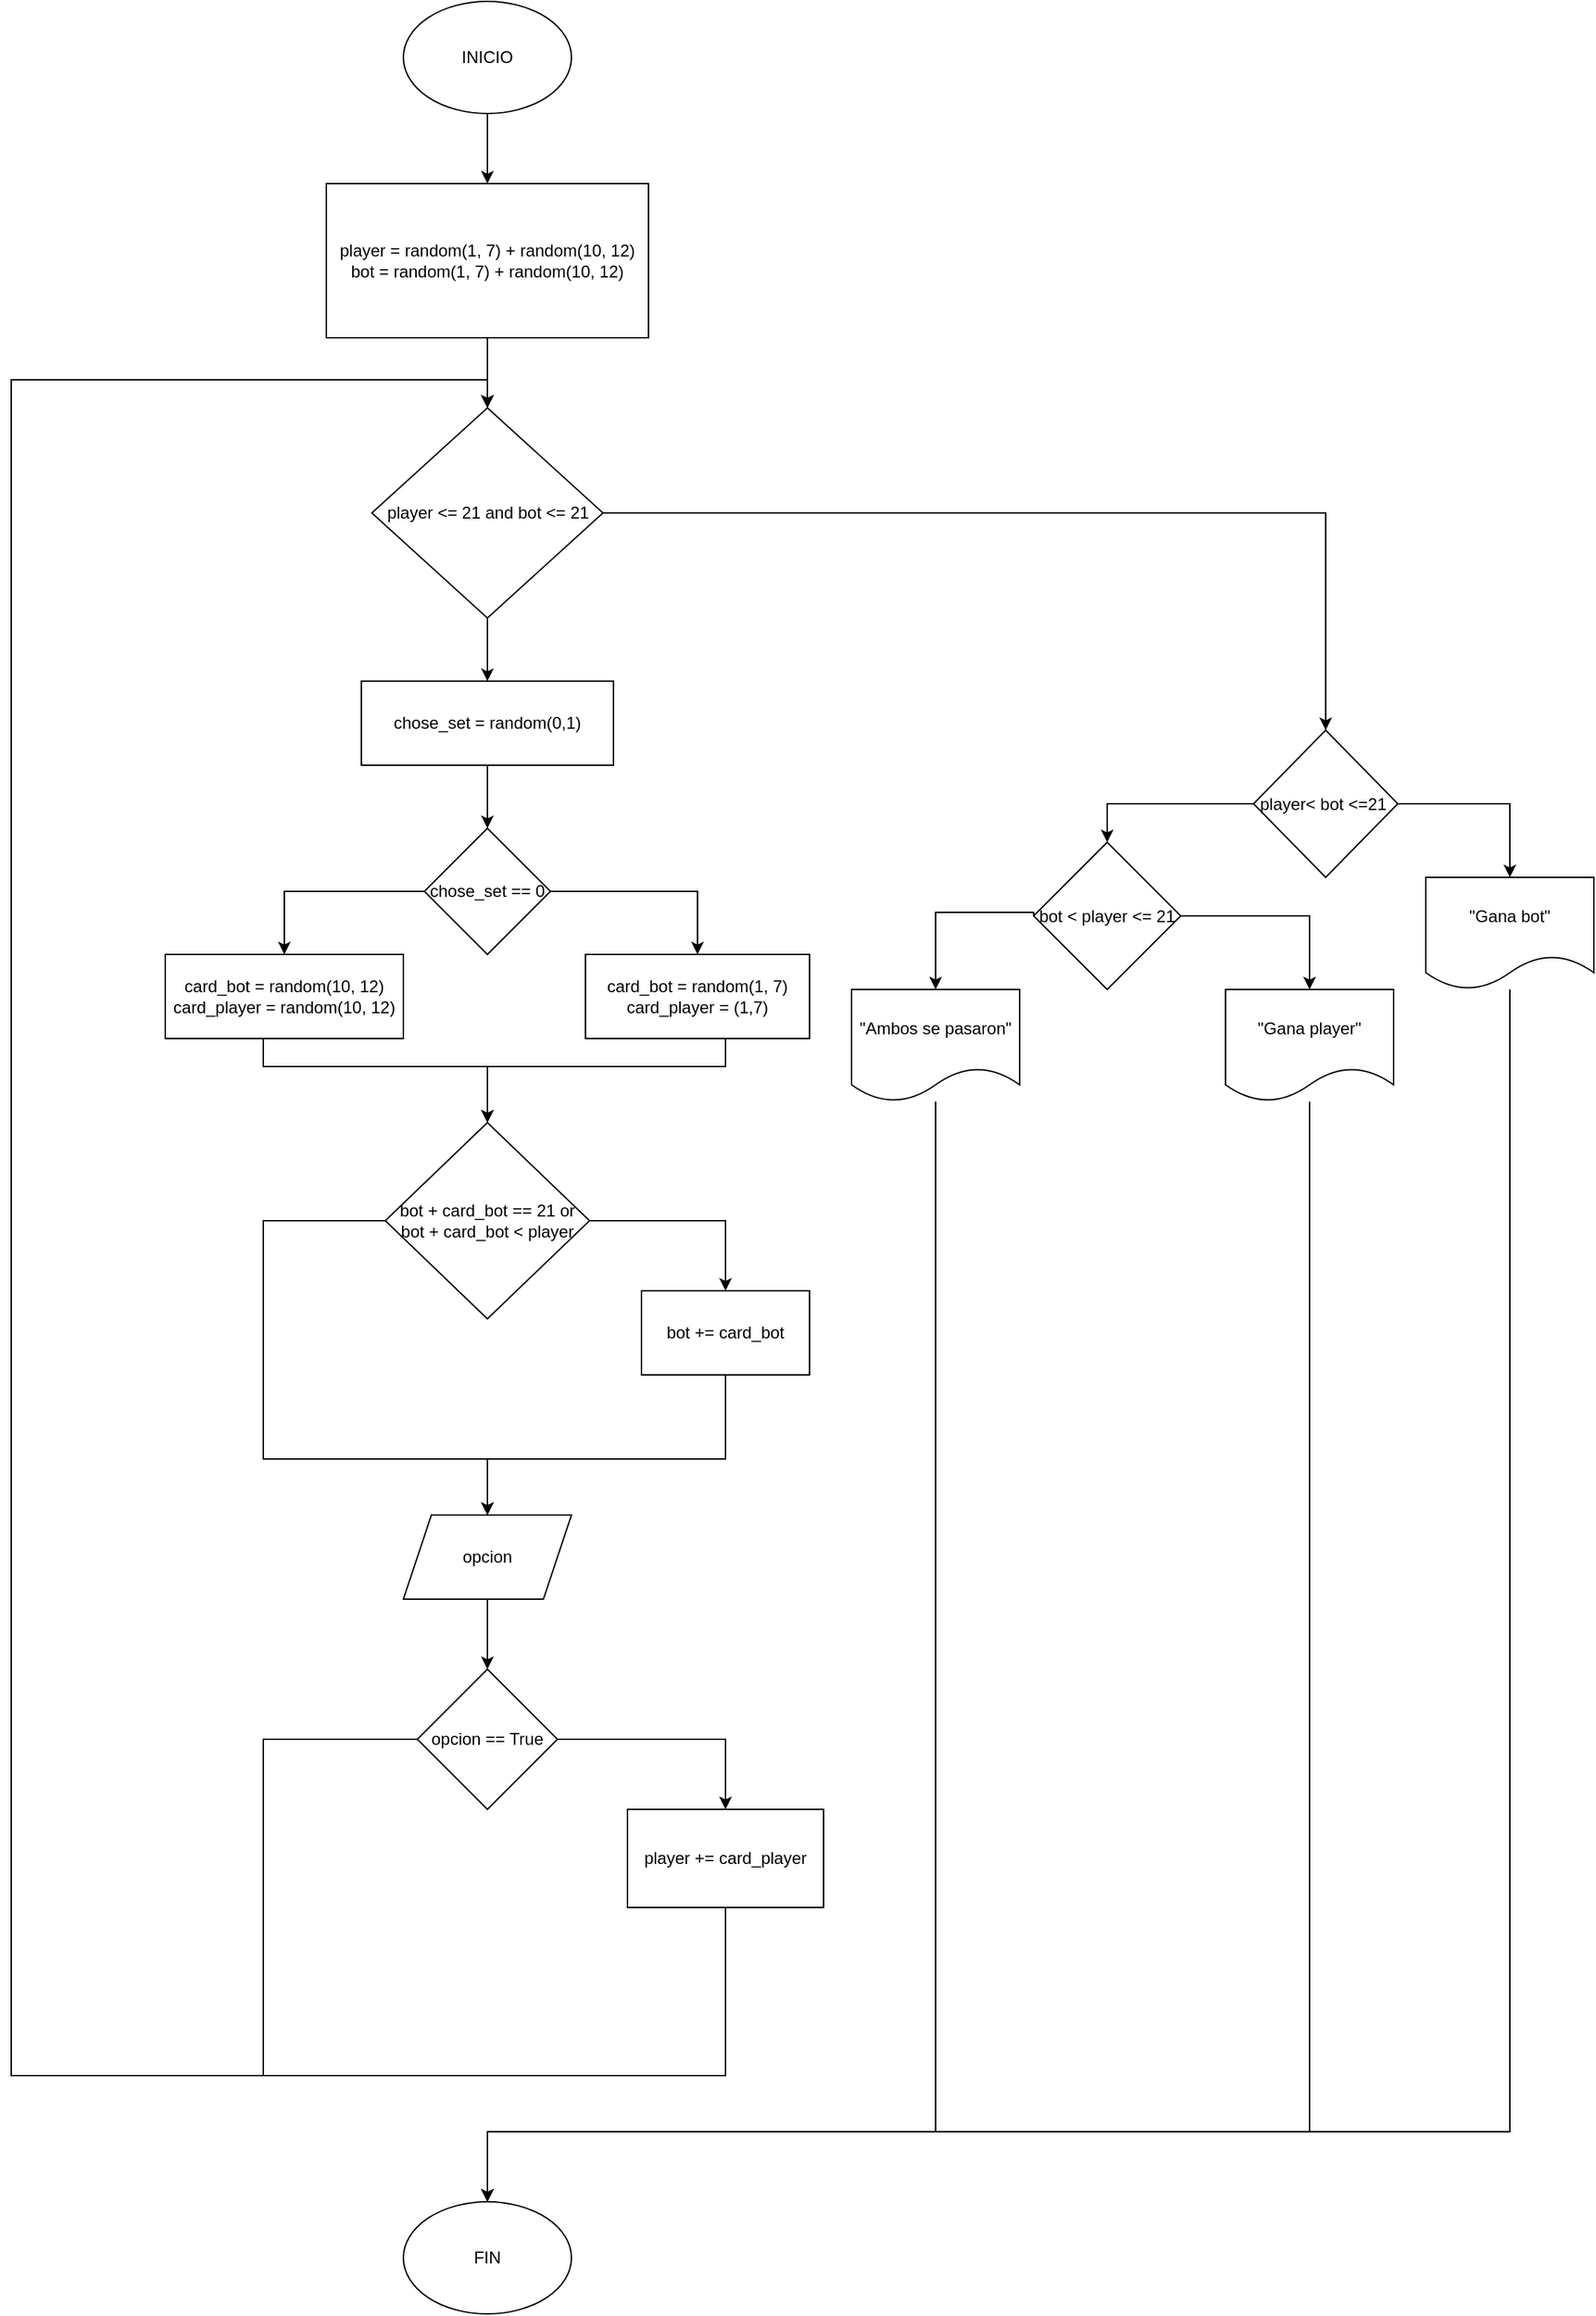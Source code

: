 <mxfile version="20.3.0" type="device"><diagram id="9Bl_o-Oipk28szE_KWM9" name="Página-1"><mxGraphModel dx="659" dy="807" grid="1" gridSize="10" guides="1" tooltips="1" connect="1" arrows="1" fold="1" page="1" pageScale="1" pageWidth="827" pageHeight="1169" math="0" shadow="0"><root><mxCell id="0"/><mxCell id="1" parent="0"/><mxCell id="8hgEKGTPNs8jptuTgFYu-3" style="edgeStyle=orthogonalEdgeStyle;rounded=0;orthogonalLoop=1;jettySize=auto;html=1;" parent="1" source="8hgEKGTPNs8jptuTgFYu-1" target="8hgEKGTPNs8jptuTgFYu-2" edge="1"><mxGeometry relative="1" as="geometry"/></mxCell><mxCell id="8hgEKGTPNs8jptuTgFYu-1" value="INICIO" style="ellipse;whiteSpace=wrap;html=1;" parent="1" vertex="1"><mxGeometry x="300" y="40" width="120" height="80" as="geometry"/></mxCell><mxCell id="8hgEKGTPNs8jptuTgFYu-5" style="edgeStyle=orthogonalEdgeStyle;rounded=0;orthogonalLoop=1;jettySize=auto;html=1;" parent="1" source="8hgEKGTPNs8jptuTgFYu-2" target="8hgEKGTPNs8jptuTgFYu-4" edge="1"><mxGeometry relative="1" as="geometry"/></mxCell><mxCell id="8hgEKGTPNs8jptuTgFYu-2" value="player = random(1, 7) + random(10, 12)&lt;br&gt;bot = random(1, 7) + random(10, 12)" style="rounded=0;whiteSpace=wrap;html=1;" parent="1" vertex="1"><mxGeometry x="245" y="170" width="230" height="110" as="geometry"/></mxCell><mxCell id="8hgEKGTPNs8jptuTgFYu-7" value="" style="edgeStyle=orthogonalEdgeStyle;rounded=0;orthogonalLoop=1;jettySize=auto;html=1;" parent="1" source="8hgEKGTPNs8jptuTgFYu-4" target="8hgEKGTPNs8jptuTgFYu-11" edge="1"><mxGeometry relative="1" as="geometry"><mxPoint x="360" y="525" as="targetPoint"/></mxGeometry></mxCell><mxCell id="qBKHSp6yqOX-gEyhj69a-23" value="" style="edgeStyle=orthogonalEdgeStyle;rounded=0;orthogonalLoop=1;jettySize=auto;html=1;entryX=0.5;entryY=0;entryDx=0;entryDy=0;" edge="1" parent="1" source="8hgEKGTPNs8jptuTgFYu-4" target="qBKHSp6yqOX-gEyhj69a-24"><mxGeometry relative="1" as="geometry"><mxPoint x="710" y="560" as="targetPoint"/></mxGeometry></mxCell><mxCell id="8hgEKGTPNs8jptuTgFYu-4" value="player &amp;lt;= 21 and bot &amp;lt;= 21" style="rhombus;whiteSpace=wrap;html=1;" parent="1" vertex="1"><mxGeometry x="277.5" y="330" width="165" height="150" as="geometry"/></mxCell><mxCell id="8hgEKGTPNs8jptuTgFYu-13" style="edgeStyle=orthogonalEdgeStyle;rounded=0;orthogonalLoop=1;jettySize=auto;html=1;" parent="1" source="8hgEKGTPNs8jptuTgFYu-11" target="qBKHSp6yqOX-gEyhj69a-1" edge="1"><mxGeometry relative="1" as="geometry"><mxPoint x="360" y="640" as="targetPoint"/></mxGeometry></mxCell><mxCell id="8hgEKGTPNs8jptuTgFYu-11" value="chose_set = random(0,1)" style="rounded=0;whiteSpace=wrap;html=1;" parent="1" vertex="1"><mxGeometry x="270" y="525" width="180" height="60" as="geometry"/></mxCell><mxCell id="qBKHSp6yqOX-gEyhj69a-3" value="" style="edgeStyle=orthogonalEdgeStyle;rounded=0;orthogonalLoop=1;jettySize=auto;html=1;entryX=0.5;entryY=0;entryDx=0;entryDy=0;" edge="1" parent="1" source="qBKHSp6yqOX-gEyhj69a-1" target="qBKHSp6yqOX-gEyhj69a-2"><mxGeometry relative="1" as="geometry"/></mxCell><mxCell id="qBKHSp6yqOX-gEyhj69a-5" value="" style="edgeStyle=orthogonalEdgeStyle;rounded=0;orthogonalLoop=1;jettySize=auto;html=1;entryX=0.5;entryY=0;entryDx=0;entryDy=0;" edge="1" parent="1" source="qBKHSp6yqOX-gEyhj69a-1" target="qBKHSp6yqOX-gEyhj69a-4"><mxGeometry relative="1" as="geometry"/></mxCell><mxCell id="qBKHSp6yqOX-gEyhj69a-1" value="chose_set == 0" style="rhombus;whiteSpace=wrap;html=1;" vertex="1" parent="1"><mxGeometry x="315" y="630" width="90" height="90" as="geometry"/></mxCell><mxCell id="qBKHSp6yqOX-gEyhj69a-8" style="edgeStyle=orthogonalEdgeStyle;rounded=0;orthogonalLoop=1;jettySize=auto;html=1;" edge="1" parent="1" source="qBKHSp6yqOX-gEyhj69a-2" target="qBKHSp6yqOX-gEyhj69a-6"><mxGeometry relative="1" as="geometry"><Array as="points"><mxPoint x="530" y="800"/><mxPoint x="360" y="800"/></Array></mxGeometry></mxCell><mxCell id="qBKHSp6yqOX-gEyhj69a-2" value="card_bot = random(1, 7)&lt;br&gt;card_player = (1,7)" style="whiteSpace=wrap;html=1;" vertex="1" parent="1"><mxGeometry x="430" y="720" width="160" height="60" as="geometry"/></mxCell><mxCell id="qBKHSp6yqOX-gEyhj69a-7" style="edgeStyle=orthogonalEdgeStyle;rounded=0;orthogonalLoop=1;jettySize=auto;html=1;entryX=0.5;entryY=0;entryDx=0;entryDy=0;" edge="1" parent="1" source="qBKHSp6yqOX-gEyhj69a-4" target="qBKHSp6yqOX-gEyhj69a-6"><mxGeometry relative="1" as="geometry"><Array as="points"><mxPoint x="200" y="800"/><mxPoint x="360" y="800"/></Array></mxGeometry></mxCell><mxCell id="qBKHSp6yqOX-gEyhj69a-4" value="card_bot = random(10, 12)&lt;br&gt;card_player = random(10, 12)" style="whiteSpace=wrap;html=1;" vertex="1" parent="1"><mxGeometry x="130" y="720" width="170" height="60" as="geometry"/></mxCell><mxCell id="qBKHSp6yqOX-gEyhj69a-10" value="" style="edgeStyle=orthogonalEdgeStyle;rounded=0;orthogonalLoop=1;jettySize=auto;html=1;entryX=0.5;entryY=0;entryDx=0;entryDy=0;" edge="1" parent="1" source="qBKHSp6yqOX-gEyhj69a-6" target="qBKHSp6yqOX-gEyhj69a-9"><mxGeometry relative="1" as="geometry"/></mxCell><mxCell id="qBKHSp6yqOX-gEyhj69a-13" style="edgeStyle=orthogonalEdgeStyle;rounded=0;orthogonalLoop=1;jettySize=auto;html=1;entryX=0.5;entryY=0;entryDx=0;entryDy=0;exitX=0;exitY=0.5;exitDx=0;exitDy=0;" edge="1" parent="1" source="qBKHSp6yqOX-gEyhj69a-6" target="qBKHSp6yqOX-gEyhj69a-12"><mxGeometry relative="1" as="geometry"><Array as="points"><mxPoint x="200" y="910"/><mxPoint x="200" y="1080"/><mxPoint x="360" y="1080"/></Array></mxGeometry></mxCell><mxCell id="qBKHSp6yqOX-gEyhj69a-6" value="bot + card_bot == 21 or bot + card_bot &amp;lt; player" style="rhombus;whiteSpace=wrap;html=1;" vertex="1" parent="1"><mxGeometry x="287.09" y="840" width="145.83" height="140" as="geometry"/></mxCell><mxCell id="qBKHSp6yqOX-gEyhj69a-14" style="edgeStyle=orthogonalEdgeStyle;rounded=0;orthogonalLoop=1;jettySize=auto;html=1;" edge="1" parent="1" source="qBKHSp6yqOX-gEyhj69a-9" target="qBKHSp6yqOX-gEyhj69a-12"><mxGeometry relative="1" as="geometry"><Array as="points"><mxPoint x="530" y="1080"/><mxPoint x="360" y="1080"/></Array></mxGeometry></mxCell><mxCell id="qBKHSp6yqOX-gEyhj69a-9" value="bot += card_bot" style="whiteSpace=wrap;html=1;" vertex="1" parent="1"><mxGeometry x="470" y="960" width="120" height="60" as="geometry"/></mxCell><mxCell id="qBKHSp6yqOX-gEyhj69a-16" style="edgeStyle=orthogonalEdgeStyle;rounded=0;orthogonalLoop=1;jettySize=auto;html=1;entryX=0.5;entryY=0;entryDx=0;entryDy=0;" edge="1" parent="1" source="qBKHSp6yqOX-gEyhj69a-12" target="qBKHSp6yqOX-gEyhj69a-15"><mxGeometry relative="1" as="geometry"/></mxCell><mxCell id="qBKHSp6yqOX-gEyhj69a-12" value="opcion" style="shape=parallelogram;perimeter=parallelogramPerimeter;whiteSpace=wrap;html=1;fixedSize=1;" vertex="1" parent="1"><mxGeometry x="300" y="1120" width="120" height="60" as="geometry"/></mxCell><mxCell id="qBKHSp6yqOX-gEyhj69a-18" value="" style="edgeStyle=orthogonalEdgeStyle;rounded=0;orthogonalLoop=1;jettySize=auto;html=1;entryX=0.5;entryY=0;entryDx=0;entryDy=0;" edge="1" parent="1" source="qBKHSp6yqOX-gEyhj69a-15" target="qBKHSp6yqOX-gEyhj69a-17"><mxGeometry relative="1" as="geometry"/></mxCell><mxCell id="qBKHSp6yqOX-gEyhj69a-19" style="edgeStyle=orthogonalEdgeStyle;rounded=0;orthogonalLoop=1;jettySize=auto;html=1;entryX=0.5;entryY=0;entryDx=0;entryDy=0;" edge="1" parent="1" source="qBKHSp6yqOX-gEyhj69a-15" target="8hgEKGTPNs8jptuTgFYu-4"><mxGeometry relative="1" as="geometry"><Array as="points"><mxPoint x="200" y="1280"/><mxPoint x="200" y="1520"/><mxPoint x="20" y="1520"/><mxPoint x="20" y="310"/><mxPoint x="360" y="310"/></Array></mxGeometry></mxCell><mxCell id="qBKHSp6yqOX-gEyhj69a-15" value="opcion == True" style="rhombus;whiteSpace=wrap;html=1;" vertex="1" parent="1"><mxGeometry x="310" y="1230" width="100" height="100" as="geometry"/></mxCell><mxCell id="qBKHSp6yqOX-gEyhj69a-20" style="edgeStyle=orthogonalEdgeStyle;rounded=0;orthogonalLoop=1;jettySize=auto;html=1;entryX=0.5;entryY=0;entryDx=0;entryDy=0;" edge="1" parent="1" source="qBKHSp6yqOX-gEyhj69a-17" target="8hgEKGTPNs8jptuTgFYu-4"><mxGeometry relative="1" as="geometry"><Array as="points"><mxPoint x="530" y="1520"/><mxPoint x="20" y="1520"/><mxPoint x="20" y="310"/><mxPoint x="360" y="310"/></Array></mxGeometry></mxCell><mxCell id="qBKHSp6yqOX-gEyhj69a-17" value="player += card_player" style="whiteSpace=wrap;html=1;" vertex="1" parent="1"><mxGeometry x="460" y="1330" width="140" height="70" as="geometry"/></mxCell><mxCell id="qBKHSp6yqOX-gEyhj69a-21" value="FIN" style="ellipse;whiteSpace=wrap;html=1;" vertex="1" parent="1"><mxGeometry x="300" y="1610" width="120" height="80" as="geometry"/></mxCell><mxCell id="qBKHSp6yqOX-gEyhj69a-26" value="" style="edgeStyle=orthogonalEdgeStyle;rounded=0;orthogonalLoop=1;jettySize=auto;html=1;entryX=0.5;entryY=0;entryDx=0;entryDy=0;" edge="1" parent="1" source="qBKHSp6yqOX-gEyhj69a-24" target="qBKHSp6yqOX-gEyhj69a-25"><mxGeometry relative="1" as="geometry"/></mxCell><mxCell id="qBKHSp6yqOX-gEyhj69a-28" value="" style="edgeStyle=orthogonalEdgeStyle;rounded=0;orthogonalLoop=1;jettySize=auto;html=1;entryX=0.5;entryY=0;entryDx=0;entryDy=0;" edge="1" parent="1" source="qBKHSp6yqOX-gEyhj69a-24" target="qBKHSp6yqOX-gEyhj69a-27"><mxGeometry relative="1" as="geometry"/></mxCell><mxCell id="qBKHSp6yqOX-gEyhj69a-24" value="player&amp;lt; bot &amp;lt;=21&amp;nbsp;" style="rhombus;whiteSpace=wrap;html=1;" vertex="1" parent="1"><mxGeometry x="907" y="560" width="103" height="105" as="geometry"/></mxCell><mxCell id="qBKHSp6yqOX-gEyhj69a-35" style="edgeStyle=orthogonalEdgeStyle;rounded=0;orthogonalLoop=1;jettySize=auto;html=1;entryX=0.5;entryY=0;entryDx=0;entryDy=0;" edge="1" parent="1" source="qBKHSp6yqOX-gEyhj69a-25" target="qBKHSp6yqOX-gEyhj69a-21"><mxGeometry relative="1" as="geometry"><Array as="points"><mxPoint x="1090" y="1560"/><mxPoint x="360" y="1560"/></Array></mxGeometry></mxCell><mxCell id="qBKHSp6yqOX-gEyhj69a-25" value="&quot;Gana bot&quot;" style="shape=document;whiteSpace=wrap;html=1;boundedLbl=1;" vertex="1" parent="1"><mxGeometry x="1030" y="665" width="120" height="80" as="geometry"/></mxCell><mxCell id="qBKHSp6yqOX-gEyhj69a-30" style="edgeStyle=orthogonalEdgeStyle;rounded=0;orthogonalLoop=1;jettySize=auto;html=1;entryX=0.5;entryY=0;entryDx=0;entryDy=0;" edge="1" parent="1" source="qBKHSp6yqOX-gEyhj69a-27" target="qBKHSp6yqOX-gEyhj69a-29"><mxGeometry relative="1" as="geometry"/></mxCell><mxCell id="qBKHSp6yqOX-gEyhj69a-32" style="edgeStyle=orthogonalEdgeStyle;rounded=0;orthogonalLoop=1;jettySize=auto;html=1;entryX=0.5;entryY=0;entryDx=0;entryDy=0;exitX=0;exitY=0.5;exitDx=0;exitDy=0;" edge="1" parent="1" source="qBKHSp6yqOX-gEyhj69a-27" target="qBKHSp6yqOX-gEyhj69a-31"><mxGeometry relative="1" as="geometry"><Array as="points"><mxPoint x="750" y="690"/><mxPoint x="680" y="690"/></Array></mxGeometry></mxCell><mxCell id="qBKHSp6yqOX-gEyhj69a-27" value="bot &amp;lt; player &amp;lt;= 21" style="rhombus;whiteSpace=wrap;html=1;" vertex="1" parent="1"><mxGeometry x="750" y="640" width="105" height="105" as="geometry"/></mxCell><mxCell id="qBKHSp6yqOX-gEyhj69a-34" style="edgeStyle=orthogonalEdgeStyle;rounded=0;orthogonalLoop=1;jettySize=auto;html=1;entryX=0.5;entryY=0;entryDx=0;entryDy=0;" edge="1" parent="1" source="qBKHSp6yqOX-gEyhj69a-29" target="qBKHSp6yqOX-gEyhj69a-21"><mxGeometry relative="1" as="geometry"><Array as="points"><mxPoint x="947" y="1560"/><mxPoint x="360" y="1560"/></Array></mxGeometry></mxCell><mxCell id="qBKHSp6yqOX-gEyhj69a-29" value="&quot;Gana player&quot;" style="shape=document;whiteSpace=wrap;html=1;boundedLbl=1;" vertex="1" parent="1"><mxGeometry x="887" y="745" width="120" height="80" as="geometry"/></mxCell><mxCell id="qBKHSp6yqOX-gEyhj69a-33" style="edgeStyle=orthogonalEdgeStyle;rounded=0;orthogonalLoop=1;jettySize=auto;html=1;entryX=0.5;entryY=0;entryDx=0;entryDy=0;" edge="1" parent="1" source="qBKHSp6yqOX-gEyhj69a-31" target="qBKHSp6yqOX-gEyhj69a-21"><mxGeometry relative="1" as="geometry"><Array as="points"><mxPoint x="680" y="1560"/><mxPoint x="360" y="1560"/></Array></mxGeometry></mxCell><mxCell id="qBKHSp6yqOX-gEyhj69a-31" value="&quot;Ambos se pasaron&quot;" style="shape=document;whiteSpace=wrap;html=1;boundedLbl=1;" vertex="1" parent="1"><mxGeometry x="620" y="745" width="120" height="80" as="geometry"/></mxCell></root></mxGraphModel></diagram></mxfile>